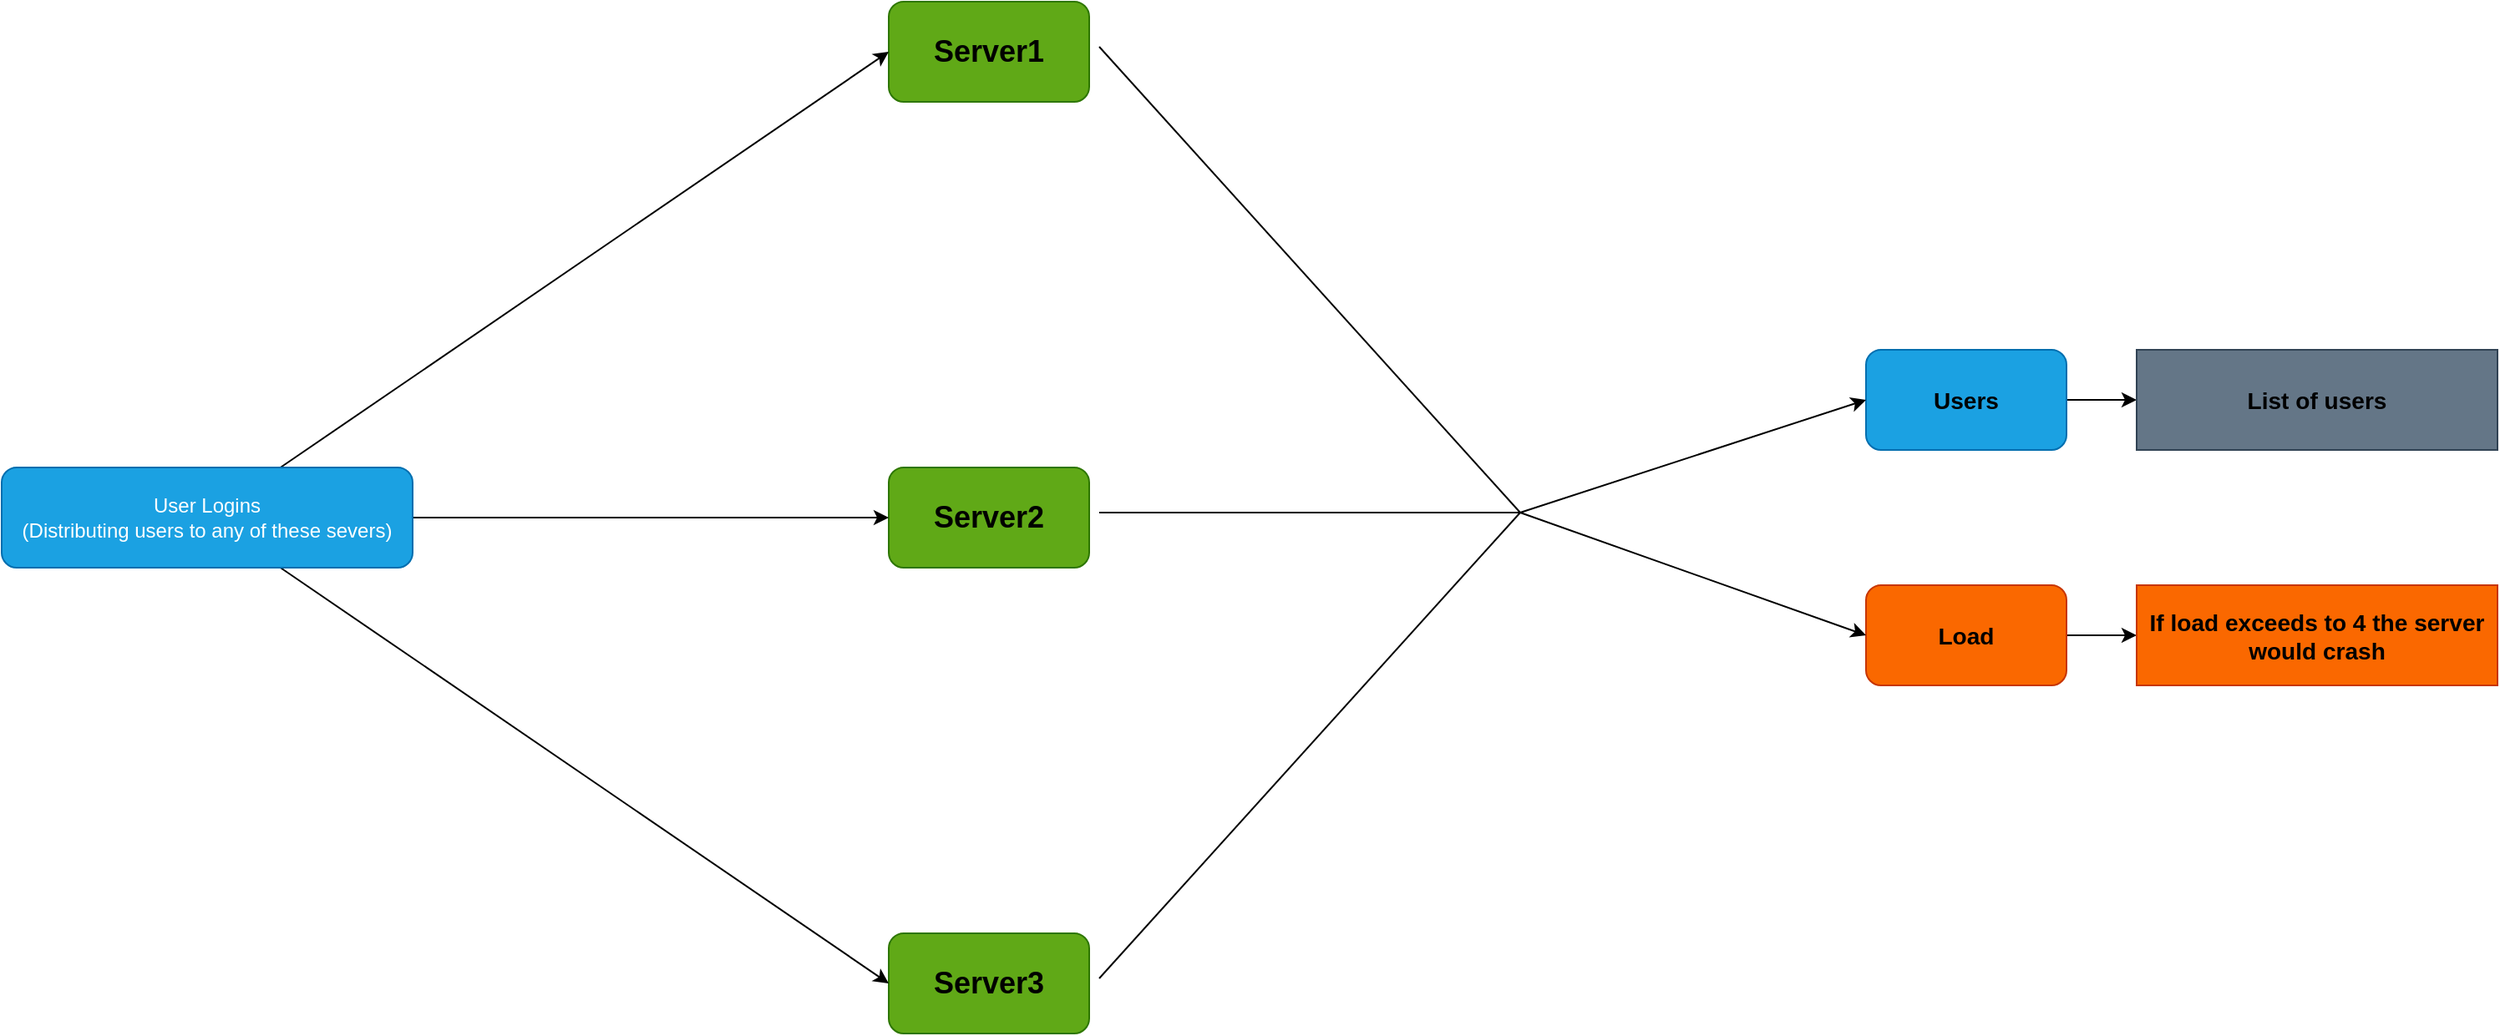 <mxfile>
    <diagram id="N0FbEsujkOdFa4a5OFGI" name="Page-1">
        <mxGraphModel dx="2070" dy="1692" grid="1" gridSize="9" guides="1" tooltips="1" connect="1" arrows="1" fold="1" page="1" pageScale="1" pageWidth="850" pageHeight="1100" math="0" shadow="0">
            <root>
                <mxCell id="0"/>
                <mxCell id="1" parent="0"/>
                <mxCell id="2" value="&lt;h2&gt;&lt;font style=&quot;color: light-dark(rgb(0, 0, 0), rgb(0, 0, 0));&quot;&gt;Server1&lt;/font&gt;&lt;/h2&gt;" style="rounded=1;whiteSpace=wrap;html=1;fillColor=#60a917;fontColor=#ffffff;strokeColor=#2D7600;" parent="1" vertex="1">
                    <mxGeometry x="513" y="-927" width="120" height="60" as="geometry"/>
                </mxCell>
                <mxCell id="68" style="edgeStyle=none;html=1;entryX=0;entryY=0.5;entryDx=0;entryDy=0;" edge="1" parent="1" source="7" target="26">
                    <mxGeometry relative="1" as="geometry"/>
                </mxCell>
                <mxCell id="7" value="&lt;h3&gt;&lt;font style=&quot;color: light-dark(rgb(0, 0, 0), rgb(0, 0, 0));&quot;&gt;Users&lt;/font&gt;&lt;/h3&gt;" style="rounded=1;whiteSpace=wrap;html=1;fillColor=#1ba1e2;fontColor=#ffffff;strokeColor=#006EAF;" parent="1" vertex="1">
                    <mxGeometry x="1098" y="-718.5" width="120" height="60" as="geometry"/>
                </mxCell>
                <mxCell id="69" style="edgeStyle=none;html=1;entryX=0;entryY=0.5;entryDx=0;entryDy=0;" edge="1" parent="1" source="8" target="28">
                    <mxGeometry relative="1" as="geometry"/>
                </mxCell>
                <mxCell id="8" value="&lt;h3&gt;&lt;font style=&quot;color: light-dark(rgb(0, 0, 0), rgb(0, 0, 0));&quot;&gt;Load&lt;/font&gt;&lt;/h3&gt;" style="rounded=1;whiteSpace=wrap;html=1;fillColor=#fa6800;fontColor=#000000;strokeColor=#C73500;" parent="1" vertex="1">
                    <mxGeometry x="1098" y="-577.5" width="120" height="60" as="geometry"/>
                </mxCell>
                <mxCell id="18" value="&lt;h2&gt;&lt;font style=&quot;color: light-dark(rgb(0, 0, 0), rgb(0, 0, 0));&quot;&gt;Server2&lt;/font&gt;&lt;/h2&gt;" style="rounded=1;whiteSpace=wrap;html=1;fillColor=#60a917;fontColor=#ffffff;strokeColor=#2D7600;" parent="1" vertex="1">
                    <mxGeometry x="513" y="-648" width="120" height="60" as="geometry"/>
                </mxCell>
                <mxCell id="23" value="&lt;h2&gt;&lt;font style=&quot;color: light-dark(rgb(0, 0, 0), rgb(0, 0, 0));&quot;&gt;Server3&lt;/font&gt;&lt;/h2&gt;" style="rounded=1;whiteSpace=wrap;html=1;fillColor=#60a917;fontColor=#ffffff;strokeColor=#2D7600;" parent="1" vertex="1">
                    <mxGeometry x="513" y="-369" width="120" height="60" as="geometry"/>
                </mxCell>
                <mxCell id="26" value="&lt;h3&gt;&lt;font style=&quot;color: light-dark(rgb(0, 0, 0), rgb(0, 0, 0));&quot;&gt;List of users&lt;/font&gt;&lt;/h3&gt;" style="rounded=0;whiteSpace=wrap;html=1;fillColor=#647687;fontColor=#ffffff;strokeColor=#314354;" parent="1" vertex="1">
                    <mxGeometry x="1260" y="-718.5" width="216" height="60" as="geometry"/>
                </mxCell>
                <mxCell id="28" value="&lt;h3&gt;&lt;font style=&quot;color: light-dark(rgb(0, 0, 0), rgb(0, 0, 0));&quot;&gt;If load exceeds to 4 the server would crash&lt;/font&gt;&lt;/h3&gt;" style="rounded=0;whiteSpace=wrap;html=1;fillColor=#fa6800;fontColor=#000000;strokeColor=#C73500;" parent="1" vertex="1">
                    <mxGeometry x="1260" y="-577.5" width="216" height="60" as="geometry"/>
                </mxCell>
                <mxCell id="43" style="edgeStyle=none;html=1;entryX=0;entryY=0.5;entryDx=0;entryDy=0;" parent="1" source="42" target="2" edge="1">
                    <mxGeometry relative="1" as="geometry">
                        <mxPoint x="504" y="-900" as="targetPoint"/>
                    </mxGeometry>
                </mxCell>
                <mxCell id="44" style="edgeStyle=none;html=1;entryX=0;entryY=0.5;entryDx=0;entryDy=0;" parent="1" source="42" target="18" edge="1">
                    <mxGeometry relative="1" as="geometry"/>
                </mxCell>
                <mxCell id="45" style="edgeStyle=none;html=1;entryX=0;entryY=0.5;entryDx=0;entryDy=0;entryPerimeter=0;" parent="1" source="42" target="23" edge="1">
                    <mxGeometry relative="1" as="geometry">
                        <mxPoint x="504" y="-339" as="targetPoint"/>
                    </mxGeometry>
                </mxCell>
                <mxCell id="42" value="User Logins&lt;br&gt;(Distributing users to any of these severs)" style="rounded=1;whiteSpace=wrap;html=1;fillColor=#1ba1e2;fontColor=#ffffff;strokeColor=#006EAF;" parent="1" vertex="1">
                    <mxGeometry x="-18" y="-648" width="246" height="60" as="geometry"/>
                </mxCell>
                <mxCell id="61" value="" style="endArrow=none;html=1;" edge="1" parent="1">
                    <mxGeometry width="50" height="50" relative="1" as="geometry">
                        <mxPoint x="639" y="-621" as="sourcePoint"/>
                        <mxPoint x="891" y="-621" as="targetPoint"/>
                    </mxGeometry>
                </mxCell>
                <mxCell id="62" value="" style="endArrow=none;html=1;" edge="1" parent="1">
                    <mxGeometry width="50" height="50" relative="1" as="geometry">
                        <mxPoint x="639" y="-900" as="sourcePoint"/>
                        <mxPoint x="891" y="-621" as="targetPoint"/>
                    </mxGeometry>
                </mxCell>
                <mxCell id="63" value="" style="endArrow=none;html=1;" edge="1" parent="1">
                    <mxGeometry width="50" height="50" relative="1" as="geometry">
                        <mxPoint x="639" y="-342" as="sourcePoint"/>
                        <mxPoint x="891" y="-621" as="targetPoint"/>
                    </mxGeometry>
                </mxCell>
                <mxCell id="66" value="" style="endArrow=classic;html=1;entryX=0;entryY=0.5;entryDx=0;entryDy=0;" edge="1" parent="1" target="7">
                    <mxGeometry width="50" height="50" relative="1" as="geometry">
                        <mxPoint x="891" y="-621" as="sourcePoint"/>
                        <mxPoint x="842" y="-693" as="targetPoint"/>
                    </mxGeometry>
                </mxCell>
                <mxCell id="67" value="" style="endArrow=classic;html=1;entryX=0;entryY=0.5;entryDx=0;entryDy=0;" edge="1" parent="1" target="8">
                    <mxGeometry width="50" height="50" relative="1" as="geometry">
                        <mxPoint x="891" y="-621" as="sourcePoint"/>
                        <mxPoint x="1107" y="-679" as="targetPoint"/>
                    </mxGeometry>
                </mxCell>
            </root>
        </mxGraphModel>
    </diagram>
</mxfile>